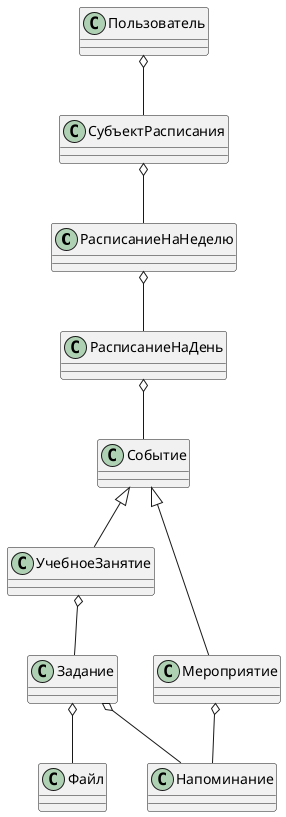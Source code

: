 @startuml

class РасписаниеНаНеделю
class РасписаниеНаДень

class Событие
class УчебноеЗанятие
class Мероприятие

class Задание
class СубъектРасписания

class Напоминание
class Файл

class Пользователь

Пользователь o-- СубъектРасписания

СубъектРасписания o-- РасписаниеНаНеделю
РасписаниеНаНеделю o-- РасписаниеНаДень
РасписаниеНаДень o-- Событие
Событие <|-- УчебноеЗанятие
Событие <|-- Мероприятие

УчебноеЗанятие o-- Задание
Мероприятие o-- Напоминание
Задание o-- Напоминание
Задание o-- Файл

@enduml